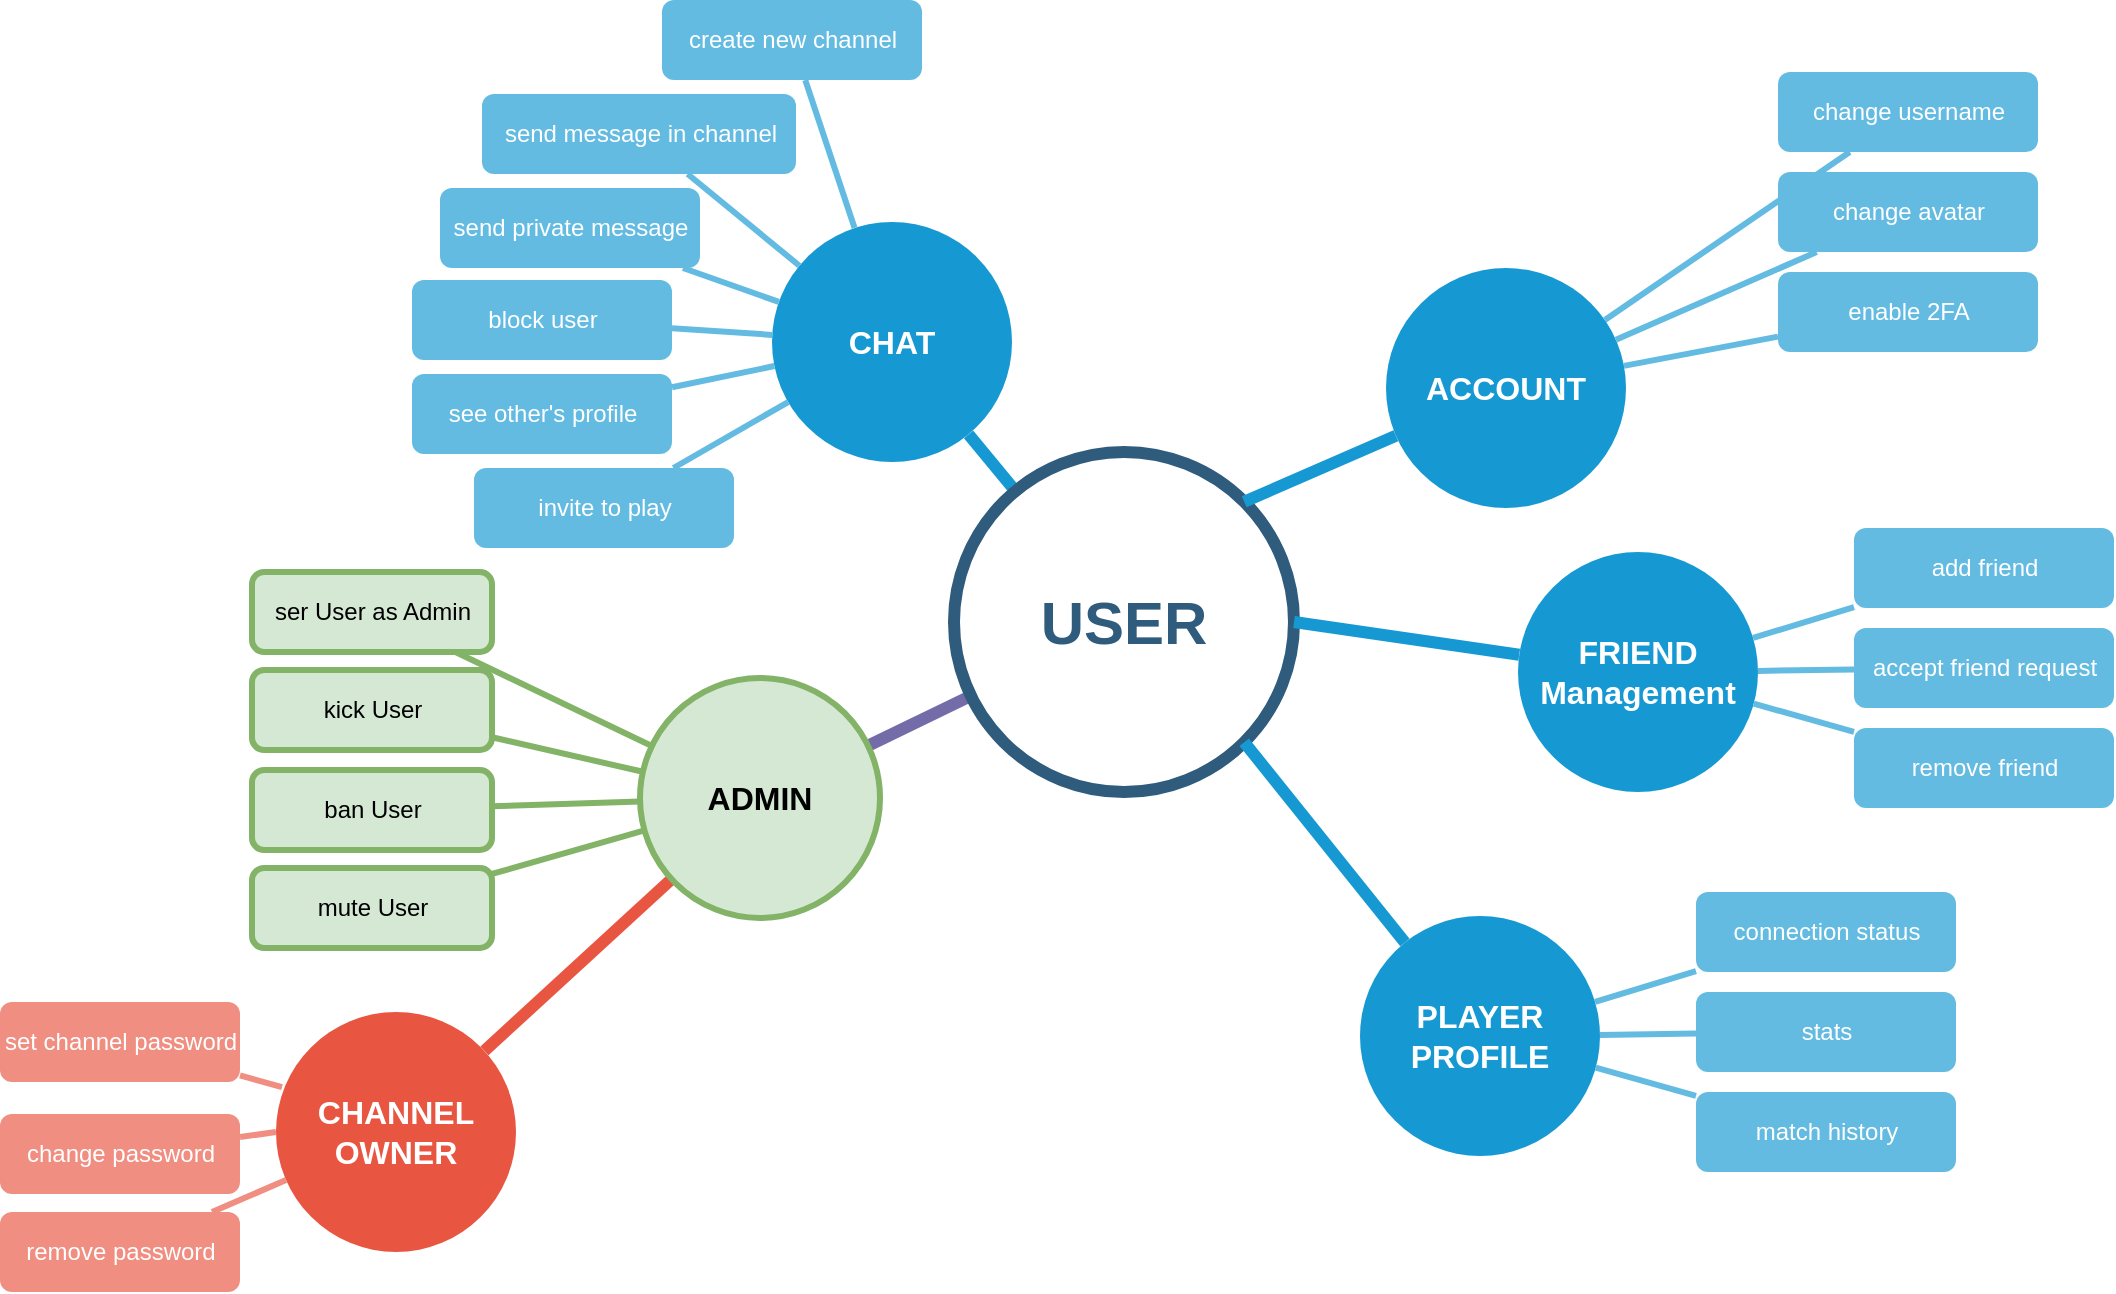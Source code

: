 <mxfile version="21.7.5" type="github">
  <diagram id="6a731a19-8d31-9384-78a2-239565b7b9f0" name="Page-1">
    <mxGraphModel dx="784" dy="956" grid="0" gridSize="10" guides="1" tooltips="1" connect="1" arrows="1" fold="1" page="0" pageScale="1" pageWidth="1169" pageHeight="827" background="none" math="0" shadow="0">
      <root>
        <mxCell id="0" />
        <mxCell id="1" parent="0" />
        <mxCell id="1350" value="CHAT" style="ellipse;whiteSpace=wrap;html=1;shadow=0;fontFamily=Helvetica;fontSize=16;fontColor=#FFFFFF;align=center;strokeWidth=3;fillColor=#1699D3;strokeColor=none;fontStyle=1" parent="1" vertex="1">
          <mxGeometry x="840" y="611" width="120" height="120" as="geometry" />
        </mxCell>
        <mxCell id="1356" value="CHANNEL OWNER" style="ellipse;whiteSpace=wrap;html=1;shadow=0;fontFamily=Helvetica;fontSize=16;fontColor=#FFFFFF;align=center;strokeWidth=3;fillColor=#E85642;strokeColor=none;fontStyle=1" parent="1" vertex="1">
          <mxGeometry x="592" y="1006" width="120" height="120" as="geometry" />
        </mxCell>
        <mxCell id="1359" style="endArrow=none;strokeWidth=6;strokeColor=#1699D3;html=1;" parent="1" source="1515" target="1350" edge="1">
          <mxGeometry relative="1" as="geometry" />
        </mxCell>
        <mxCell id="1363" style="endArrow=none;strokeWidth=6;strokeColor=#736CA8;html=1;" parent="1" source="1515" target="1516" edge="1">
          <mxGeometry relative="1" as="geometry" />
        </mxCell>
        <mxCell id="1366" value="" style="edgeStyle=none;endArrow=none;strokeWidth=6;strokeColor=#E85642;html=1;" parent="1" source="1516" target="1356" edge="1">
          <mxGeometry x="181" y="226.5" width="100" height="100" as="geometry">
            <mxPoint x="277" y="329.5" as="sourcePoint" />
            <mxPoint x="377" y="229.5" as="targetPoint" />
          </mxGeometry>
        </mxCell>
        <mxCell id="1368" value="invite to play" style="rounded=1;fillColor=#64BBE2;strokeColor=none;strokeWidth=3;shadow=0;html=1;fontColor=#FFFFFF;" parent="1" vertex="1">
          <mxGeometry x="691" y="734" width="130" height="40" as="geometry" />
        </mxCell>
        <mxCell id="1369" value="see other&#39;s profile" style="rounded=1;fillColor=#64BBE2;strokeColor=none;strokeWidth=3;shadow=0;html=1;fontColor=#FFFFFF;" parent="1" vertex="1">
          <mxGeometry x="660" y="687" width="130" height="40" as="geometry" />
        </mxCell>
        <mxCell id="1370" value="block user" style="rounded=1;fillColor=#64BBE2;strokeColor=none;strokeWidth=3;shadow=0;html=1;fontColor=#FFFFFF;" parent="1" vertex="1">
          <mxGeometry x="660" y="640" width="130" height="40" as="geometry" />
        </mxCell>
        <mxCell id="1371" value="send private message" style="rounded=1;fillColor=#64BBE2;strokeColor=none;strokeWidth=3;shadow=0;html=1;fontColor=#FFFFFF;" parent="1" vertex="1">
          <mxGeometry x="674" y="594" width="130" height="40" as="geometry" />
        </mxCell>
        <mxCell id="1372" value="send message in channel" style="rounded=1;fillColor=#64BBE2;strokeColor=none;strokeWidth=3;shadow=0;html=1;fontColor=#FFFFFF;" parent="1" vertex="1">
          <mxGeometry x="695" y="547" width="157" height="40" as="geometry" />
        </mxCell>
        <mxCell id="1373" value="create new channel" style="rounded=1;fillColor=#64BBE2;strokeColor=none;strokeWidth=3;shadow=0;html=1;fontColor=#FFFFFF;" parent="1" vertex="1">
          <mxGeometry x="785" y="500" width="130" height="40" as="geometry" />
        </mxCell>
        <mxCell id="1380" value="" style="edgeStyle=none;endArrow=none;strokeWidth=3;strokeColor=#64BBE2;html=1;" parent="1" source="1350" target="1368" edge="1">
          <mxGeometry x="-221.5" y="56.5" width="100" height="100" as="geometry">
            <mxPoint x="-221.5" y="156.5" as="sourcePoint" />
            <mxPoint x="-121.5" y="56.5" as="targetPoint" />
          </mxGeometry>
        </mxCell>
        <mxCell id="1381" value="" style="edgeStyle=none;endArrow=none;strokeWidth=3;strokeColor=#64BBE2;html=1;" parent="1" source="1350" target="1369" edge="1">
          <mxGeometry x="-221.5" y="56.5" width="100" height="100" as="geometry">
            <mxPoint x="-221.5" y="156.5" as="sourcePoint" />
            <mxPoint x="-121.5" y="56.5" as="targetPoint" />
          </mxGeometry>
        </mxCell>
        <mxCell id="1382" value="" style="edgeStyle=none;endArrow=none;strokeWidth=3;strokeColor=#64BBE2;html=1;" parent="1" source="1350" target="1370" edge="1">
          <mxGeometry x="-221.5" y="56.5" width="100" height="100" as="geometry">
            <mxPoint x="-221.5" y="156.5" as="sourcePoint" />
            <mxPoint x="-121.5" y="56.5" as="targetPoint" />
          </mxGeometry>
        </mxCell>
        <mxCell id="1383" value="" style="edgeStyle=none;endArrow=none;strokeWidth=3;strokeColor=#64BBE2;html=1;" parent="1" source="1350" target="1371" edge="1">
          <mxGeometry x="-221.5" y="56.5" width="100" height="100" as="geometry">
            <mxPoint x="-221.5" y="156.5" as="sourcePoint" />
            <mxPoint x="-121.5" y="56.5" as="targetPoint" />
          </mxGeometry>
        </mxCell>
        <mxCell id="1384" value="" style="edgeStyle=none;endArrow=none;strokeWidth=3;strokeColor=#64BBE2;html=1;" parent="1" source="1350" target="1372" edge="1">
          <mxGeometry x="-221.5" y="56.5" width="100" height="100" as="geometry">
            <mxPoint x="-221.5" y="156.5" as="sourcePoint" />
            <mxPoint x="-121.5" y="56.5" as="targetPoint" />
          </mxGeometry>
        </mxCell>
        <mxCell id="1385" value="" style="edgeStyle=none;endArrow=none;strokeWidth=3;strokeColor=#64BBE2;html=1;" parent="1" source="1350" target="1373" edge="1">
          <mxGeometry x="-221.5" y="56.5" width="100" height="100" as="geometry">
            <mxPoint x="-221.5" y="156.5" as="sourcePoint" />
            <mxPoint x="-121.5" y="56.5" as="targetPoint" />
          </mxGeometry>
        </mxCell>
        <mxCell id="1495" value="set channel password" style="rounded=1;fillColor=#f08e81;strokeColor=none;strokeWidth=3;shadow=0;html=1;fontColor=#FFFFFF;" parent="1" vertex="1">
          <mxGeometry x="454" y="1001" width="120" height="40" as="geometry" />
        </mxCell>
        <mxCell id="1496" value="change password" style="rounded=1;fillColor=#f08e81;strokeColor=none;strokeWidth=3;shadow=0;html=1;fontColor=#FFFFFF;" parent="1" vertex="1">
          <mxGeometry x="454" y="1057" width="120" height="40" as="geometry" />
        </mxCell>
        <mxCell id="1497" value="remove password" style="rounded=1;fillColor=#f08e81;strokeColor=none;strokeWidth=3;shadow=0;html=1;fontColor=#FFFFFF;" parent="1" vertex="1">
          <mxGeometry x="454" y="1106" width="120" height="40" as="geometry" />
        </mxCell>
        <mxCell id="1508" value="" style="edgeStyle=none;endArrow=none;strokeWidth=3;strokeColor=#F08E81;html=1;exitX=0.025;exitY=0.313;exitDx=0;exitDy=0;exitPerimeter=0;" parent="1" source="1356" target="1495" edge="1">
          <mxGeometry x="188.5" y="51.5" width="100" height="100" as="geometry">
            <mxPoint x="586.701" y="1013.902" as="sourcePoint" />
            <mxPoint x="298" y="-173.5" as="targetPoint" />
          </mxGeometry>
        </mxCell>
        <mxCell id="1509" value="" style="edgeStyle=none;endArrow=none;strokeWidth=3;strokeColor=#F08E81;html=1;exitX=0;exitY=0.5;exitDx=0;exitDy=0;" parent="1" source="1356" target="1496" edge="1">
          <mxGeometry x="188.5" y="51.5" width="100" height="100" as="geometry">
            <mxPoint x="592.001" y="1034.098" as="sourcePoint" />
            <mxPoint x="298" y="-173.5" as="targetPoint" />
          </mxGeometry>
        </mxCell>
        <mxCell id="1510" value="" style="edgeStyle=none;endArrow=none;strokeWidth=3;strokeColor=#F08E81;html=1;" parent="1" source="1356" target="1497" edge="1">
          <mxGeometry x="188.5" y="51.5" width="100" height="100" as="geometry">
            <mxPoint x="203.5" y="-16.5" as="sourcePoint" />
            <mxPoint x="303.5" y="-116.5" as="targetPoint" />
          </mxGeometry>
        </mxCell>
        <mxCell id="1515" value="USER" style="ellipse;whiteSpace=wrap;html=1;shadow=0;fontFamily=Helvetica;fontSize=30;fontColor=#2F5B7C;align=center;strokeColor=#2F5B7C;strokeWidth=6;fillColor=#FFFFFF;fontStyle=1;gradientColor=none;" parent="1" vertex="1">
          <mxGeometry x="931" y="726" width="170" height="170" as="geometry" />
        </mxCell>
        <mxCell id="1516" value="ADMIN" style="ellipse;whiteSpace=wrap;html=1;shadow=0;fontFamily=Helvetica;fontSize=16;align=center;strokeWidth=3;fillColor=#d5e8d4;strokeColor=#82b366;fontStyle=1" parent="1" vertex="1">
          <mxGeometry x="774" y="839" width="120" height="120" as="geometry" />
        </mxCell>
        <mxCell id="1517" value="ser User as Admin" style="rounded=1;fillColor=#d5e8d4;strokeColor=#82b366;strokeWidth=3;shadow=0;html=1;" parent="1" vertex="1">
          <mxGeometry x="580" y="786" width="120" height="40" as="geometry" />
        </mxCell>
        <mxCell id="1522" value="kick User" style="rounded=1;fillColor=#d5e8d4;strokeColor=#82b366;strokeWidth=3;shadow=0;html=1;" parent="1" vertex="1">
          <mxGeometry x="580" y="835" width="120" height="40" as="geometry" />
        </mxCell>
        <mxCell id="1527" value="mute User" style="rounded=1;fillColor=#d5e8d4;strokeColor=#82b366;strokeWidth=3;shadow=0;html=1;" parent="1" vertex="1">
          <mxGeometry x="580" y="934" width="120" height="40" as="geometry" />
        </mxCell>
        <mxCell id="1528" value="" style="edgeStyle=none;endArrow=none;strokeWidth=3;strokeColor=#82b366;html=1;fillColor=#d5e8d4;" parent="1" source="1516" target="1517" edge="1">
          <mxGeometry x="-1498" y="-303.5" width="100" height="100" as="geometry">
            <mxPoint x="-1170" y="-108" as="sourcePoint" />
            <mxPoint x="-1070" y="-208" as="targetPoint" />
          </mxGeometry>
        </mxCell>
        <mxCell id="1529" value="ban User" style="rounded=1;fillColor=#d5e8d4;strokeColor=#82b366;strokeWidth=3;shadow=0;html=1;" parent="1" vertex="1">
          <mxGeometry x="580" y="885" width="120" height="40" as="geometry" />
        </mxCell>
        <mxCell id="1534" value="" style="edgeStyle=none;endArrow=none;strokeWidth=3;strokeColor=#82b366;html=1;fillColor=#d5e8d4;" parent="1" source="1516" target="1522" edge="1">
          <mxGeometry x="-1498" y="-303.5" width="100" height="100" as="geometry">
            <mxPoint x="-1170" y="-108" as="sourcePoint" />
            <mxPoint x="-1070" y="-208" as="targetPoint" />
          </mxGeometry>
        </mxCell>
        <mxCell id="1539" value="" style="edgeStyle=none;endArrow=none;strokeWidth=3;strokeColor=#82b366;html=1;fillColor=#d5e8d4;" parent="1" source="1516" target="1527" edge="1">
          <mxGeometry x="-1498" y="-303.5" width="100" height="100" as="geometry">
            <mxPoint x="-1170" y="-108" as="sourcePoint" />
            <mxPoint x="-1070" y="-208" as="targetPoint" />
          </mxGeometry>
        </mxCell>
        <mxCell id="1540" value="" style="edgeStyle=none;endArrow=none;strokeWidth=3;strokeColor=#82b366;html=1;fillColor=#d5e8d4;" parent="1" source="1516" target="1529" edge="1">
          <mxGeometry x="-1498" y="-303.5" width="100" height="100" as="geometry">
            <mxPoint x="-1170" y="-108" as="sourcePoint" />
            <mxPoint x="-1070" y="-208" as="targetPoint" />
          </mxGeometry>
        </mxCell>
        <mxCell id="1542" style="edgeStyle=none;rounded=0;html=1;exitX=0.5;exitY=1;endArrow=none;endFill=0;jettySize=auto;orthogonalLoop=1;strokeColor=#82b366;strokeWidth=2;fillColor=#d5e8d4;fontSize=20;fontColor=#23445D;" parent="1" source="1529" target="1529" edge="1">
          <mxGeometry relative="1" as="geometry" />
        </mxCell>
        <mxCell id="U_JDzgncAyJ7v2yDqkH5-1543" style="edgeStyle=orthogonalEdgeStyle;rounded=0;orthogonalLoop=1;jettySize=auto;html=1;exitX=0.5;exitY=1;exitDx=0;exitDy=0;" edge="1" parent="1" source="1372" target="1372">
          <mxGeometry relative="1" as="geometry" />
        </mxCell>
        <mxCell id="U_JDzgncAyJ7v2yDqkH5-1544" value="ACCOUNT" style="ellipse;whiteSpace=wrap;html=1;shadow=0;fontFamily=Helvetica;fontSize=16;fontColor=#FFFFFF;align=center;strokeWidth=3;fillColor=#1699D3;strokeColor=none;fontStyle=1" vertex="1" parent="1">
          <mxGeometry x="1147" y="634" width="120" height="120" as="geometry" />
        </mxCell>
        <mxCell id="U_JDzgncAyJ7v2yDqkH5-1545" style="endArrow=none;strokeWidth=6;strokeColor=#1699D3;html=1;exitX=1;exitY=0;exitDx=0;exitDy=0;" edge="1" parent="1" target="U_JDzgncAyJ7v2yDqkH5-1544" source="1515">
          <mxGeometry relative="1" as="geometry">
            <mxPoint x="1077" y="757" as="sourcePoint" />
          </mxGeometry>
        </mxCell>
        <mxCell id="U_JDzgncAyJ7v2yDqkH5-1546" value="enable 2FA" style="rounded=1;fillColor=#64BBE2;strokeColor=none;strokeWidth=3;shadow=0;html=1;fontColor=#FFFFFF;" vertex="1" parent="1">
          <mxGeometry x="1343" y="636" width="130" height="40" as="geometry" />
        </mxCell>
        <mxCell id="U_JDzgncAyJ7v2yDqkH5-1547" value="change avatar" style="rounded=1;fillColor=#64BBE2;strokeColor=none;strokeWidth=3;shadow=0;html=1;fontColor=#FFFFFF;" vertex="1" parent="1">
          <mxGeometry x="1343" y="586" width="130" height="40" as="geometry" />
        </mxCell>
        <mxCell id="U_JDzgncAyJ7v2yDqkH5-1548" value="change username" style="rounded=1;fillColor=#64BBE2;strokeColor=none;strokeWidth=3;shadow=0;html=1;fontColor=#FFFFFF;" vertex="1" parent="1">
          <mxGeometry x="1343" y="536" width="130" height="40" as="geometry" />
        </mxCell>
        <mxCell id="U_JDzgncAyJ7v2yDqkH5-1552" value="" style="edgeStyle=none;endArrow=none;strokeWidth=3;strokeColor=#64BBE2;html=1;" edge="1" parent="1" source="U_JDzgncAyJ7v2yDqkH5-1544" target="U_JDzgncAyJ7v2yDqkH5-1546">
          <mxGeometry x="-221.5" y="56.5" width="100" height="100" as="geometry">
            <mxPoint x="437.5" y="249.5" as="sourcePoint" />
            <mxPoint x="537.5" y="149.5" as="targetPoint" />
          </mxGeometry>
        </mxCell>
        <mxCell id="U_JDzgncAyJ7v2yDqkH5-1553" value="" style="edgeStyle=none;endArrow=none;strokeWidth=3;strokeColor=#64BBE2;html=1;" edge="1" parent="1" source="U_JDzgncAyJ7v2yDqkH5-1544" target="U_JDzgncAyJ7v2yDqkH5-1547">
          <mxGeometry x="-221.5" y="56.5" width="100" height="100" as="geometry">
            <mxPoint x="437.5" y="249.5" as="sourcePoint" />
            <mxPoint x="537.5" y="149.5" as="targetPoint" />
          </mxGeometry>
        </mxCell>
        <mxCell id="U_JDzgncAyJ7v2yDqkH5-1554" value="" style="edgeStyle=none;endArrow=none;strokeWidth=3;strokeColor=#64BBE2;html=1;" edge="1" parent="1" source="U_JDzgncAyJ7v2yDqkH5-1544" target="U_JDzgncAyJ7v2yDqkH5-1548">
          <mxGeometry x="-221.5" y="56.5" width="100" height="100" as="geometry">
            <mxPoint x="437.5" y="249.5" as="sourcePoint" />
            <mxPoint x="537.5" y="149.5" as="targetPoint" />
          </mxGeometry>
        </mxCell>
        <mxCell id="U_JDzgncAyJ7v2yDqkH5-1558" style="edgeStyle=orthogonalEdgeStyle;rounded=0;orthogonalLoop=1;jettySize=auto;html=1;exitX=0.5;exitY=1;exitDx=0;exitDy=0;" edge="1" parent="1">
          <mxGeometry relative="1" as="geometry">
            <mxPoint x="1439.5" y="551" as="sourcePoint" />
            <mxPoint x="1439.5" y="551" as="targetPoint" />
          </mxGeometry>
        </mxCell>
        <mxCell id="U_JDzgncAyJ7v2yDqkH5-1559" value="FRIEND Management" style="ellipse;whiteSpace=wrap;html=1;shadow=0;fontFamily=Helvetica;fontSize=16;fontColor=#FFFFFF;align=center;strokeWidth=3;fillColor=#1699D3;strokeColor=none;fontStyle=1" vertex="1" parent="1">
          <mxGeometry x="1213" y="776" width="120" height="120" as="geometry" />
        </mxCell>
        <mxCell id="U_JDzgncAyJ7v2yDqkH5-1560" style="endArrow=none;strokeWidth=6;strokeColor=#1699D3;html=1;exitX=1;exitY=0.5;exitDx=0;exitDy=0;" edge="1" parent="1" target="U_JDzgncAyJ7v2yDqkH5-1559" source="1515">
          <mxGeometry relative="1" as="geometry">
            <mxPoint x="1080" y="927" as="sourcePoint" />
          </mxGeometry>
        </mxCell>
        <mxCell id="U_JDzgncAyJ7v2yDqkH5-1561" value="remove friend" style="rounded=1;fillColor=#64BBE2;strokeColor=none;strokeWidth=3;shadow=0;html=1;fontColor=#FFFFFF;" vertex="1" parent="1">
          <mxGeometry x="1381" y="864" width="130" height="40" as="geometry" />
        </mxCell>
        <mxCell id="U_JDzgncAyJ7v2yDqkH5-1562" value="accept friend request" style="rounded=1;fillColor=#64BBE2;strokeColor=none;strokeWidth=3;shadow=0;html=1;fontColor=#FFFFFF;" vertex="1" parent="1">
          <mxGeometry x="1381" y="814" width="130" height="40" as="geometry" />
        </mxCell>
        <mxCell id="U_JDzgncAyJ7v2yDqkH5-1563" value="add friend" style="rounded=1;fillColor=#64BBE2;strokeColor=none;strokeWidth=3;shadow=0;html=1;fontColor=#FFFFFF;" vertex="1" parent="1">
          <mxGeometry x="1381" y="764" width="130" height="40" as="geometry" />
        </mxCell>
        <mxCell id="U_JDzgncAyJ7v2yDqkH5-1564" value="" style="edgeStyle=none;endArrow=none;strokeWidth=3;strokeColor=#64BBE2;html=1;" edge="1" parent="1" source="U_JDzgncAyJ7v2yDqkH5-1559" target="U_JDzgncAyJ7v2yDqkH5-1561">
          <mxGeometry x="-221.5" y="56.5" width="100" height="100" as="geometry">
            <mxPoint x="441.5" y="425.5" as="sourcePoint" />
            <mxPoint x="541.5" y="325.5" as="targetPoint" />
          </mxGeometry>
        </mxCell>
        <mxCell id="U_JDzgncAyJ7v2yDqkH5-1565" value="" style="edgeStyle=none;endArrow=none;strokeWidth=3;strokeColor=#64BBE2;html=1;" edge="1" parent="1" source="U_JDzgncAyJ7v2yDqkH5-1559" target="U_JDzgncAyJ7v2yDqkH5-1562">
          <mxGeometry x="-221.5" y="56.5" width="100" height="100" as="geometry">
            <mxPoint x="441.5" y="425.5" as="sourcePoint" />
            <mxPoint x="541.5" y="325.5" as="targetPoint" />
          </mxGeometry>
        </mxCell>
        <mxCell id="U_JDzgncAyJ7v2yDqkH5-1566" value="" style="edgeStyle=none;endArrow=none;strokeWidth=3;strokeColor=#64BBE2;html=1;" edge="1" parent="1" source="U_JDzgncAyJ7v2yDqkH5-1559" target="U_JDzgncAyJ7v2yDqkH5-1563">
          <mxGeometry x="-221.5" y="56.5" width="100" height="100" as="geometry">
            <mxPoint x="441.5" y="425.5" as="sourcePoint" />
            <mxPoint x="541.5" y="325.5" as="targetPoint" />
          </mxGeometry>
        </mxCell>
        <mxCell id="U_JDzgncAyJ7v2yDqkH5-1567" style="edgeStyle=orthogonalEdgeStyle;rounded=0;orthogonalLoop=1;jettySize=auto;html=1;exitX=0.5;exitY=1;exitDx=0;exitDy=0;" edge="1" parent="1">
          <mxGeometry relative="1" as="geometry">
            <mxPoint x="1477.5" y="779" as="sourcePoint" />
            <mxPoint x="1477.5" y="779" as="targetPoint" />
          </mxGeometry>
        </mxCell>
        <mxCell id="U_JDzgncAyJ7v2yDqkH5-1568" value="PLAYER PROFILE" style="ellipse;whiteSpace=wrap;html=1;shadow=0;fontFamily=Helvetica;fontSize=16;fontColor=#FFFFFF;align=center;strokeWidth=3;fillColor=#1699D3;strokeColor=none;fontStyle=1" vertex="1" parent="1">
          <mxGeometry x="1134" y="958" width="120" height="120" as="geometry" />
        </mxCell>
        <mxCell id="U_JDzgncAyJ7v2yDqkH5-1569" style="endArrow=none;strokeWidth=6;strokeColor=#1699D3;html=1;exitX=1;exitY=1;exitDx=0;exitDy=0;" edge="1" parent="1" target="U_JDzgncAyJ7v2yDqkH5-1568" source="1515">
          <mxGeometry relative="1" as="geometry">
            <mxPoint x="1022" y="993" as="sourcePoint" />
          </mxGeometry>
        </mxCell>
        <mxCell id="U_JDzgncAyJ7v2yDqkH5-1570" value="match history" style="rounded=1;fillColor=#64BBE2;strokeColor=none;strokeWidth=3;shadow=0;html=1;fontColor=#FFFFFF;" vertex="1" parent="1">
          <mxGeometry x="1302" y="1046" width="130" height="40" as="geometry" />
        </mxCell>
        <mxCell id="U_JDzgncAyJ7v2yDqkH5-1571" value="stats" style="rounded=1;fillColor=#64BBE2;strokeColor=none;strokeWidth=3;shadow=0;html=1;fontColor=#FFFFFF;" vertex="1" parent="1">
          <mxGeometry x="1302" y="996" width="130" height="40" as="geometry" />
        </mxCell>
        <mxCell id="U_JDzgncAyJ7v2yDqkH5-1572" value="connection status" style="rounded=1;fillColor=#64BBE2;strokeColor=none;strokeWidth=3;shadow=0;html=1;fontColor=#FFFFFF;" vertex="1" parent="1">
          <mxGeometry x="1302" y="946" width="130" height="40" as="geometry" />
        </mxCell>
        <mxCell id="U_JDzgncAyJ7v2yDqkH5-1573" value="" style="edgeStyle=none;endArrow=none;strokeWidth=3;strokeColor=#64BBE2;html=1;" edge="1" parent="1" source="U_JDzgncAyJ7v2yDqkH5-1568" target="U_JDzgncAyJ7v2yDqkH5-1570">
          <mxGeometry x="-221.5" y="56.5" width="100" height="100" as="geometry">
            <mxPoint x="362.5" y="607.5" as="sourcePoint" />
            <mxPoint x="462.5" y="507.5" as="targetPoint" />
          </mxGeometry>
        </mxCell>
        <mxCell id="U_JDzgncAyJ7v2yDqkH5-1574" value="" style="edgeStyle=none;endArrow=none;strokeWidth=3;strokeColor=#64BBE2;html=1;" edge="1" parent="1" source="U_JDzgncAyJ7v2yDqkH5-1568" target="U_JDzgncAyJ7v2yDqkH5-1571">
          <mxGeometry x="-221.5" y="56.5" width="100" height="100" as="geometry">
            <mxPoint x="362.5" y="607.5" as="sourcePoint" />
            <mxPoint x="462.5" y="507.5" as="targetPoint" />
          </mxGeometry>
        </mxCell>
        <mxCell id="U_JDzgncAyJ7v2yDqkH5-1575" value="" style="edgeStyle=none;endArrow=none;strokeWidth=3;strokeColor=#64BBE2;html=1;" edge="1" parent="1" source="U_JDzgncAyJ7v2yDqkH5-1568" target="U_JDzgncAyJ7v2yDqkH5-1572">
          <mxGeometry x="-221.5" y="56.5" width="100" height="100" as="geometry">
            <mxPoint x="362.5" y="607.5" as="sourcePoint" />
            <mxPoint x="462.5" y="507.5" as="targetPoint" />
          </mxGeometry>
        </mxCell>
        <mxCell id="U_JDzgncAyJ7v2yDqkH5-1576" style="edgeStyle=orthogonalEdgeStyle;rounded=0;orthogonalLoop=1;jettySize=auto;html=1;exitX=0.5;exitY=1;exitDx=0;exitDy=0;" edge="1" parent="1">
          <mxGeometry relative="1" as="geometry">
            <mxPoint x="1398.5" y="961" as="sourcePoint" />
            <mxPoint x="1398.5" y="961" as="targetPoint" />
          </mxGeometry>
        </mxCell>
      </root>
    </mxGraphModel>
  </diagram>
</mxfile>

